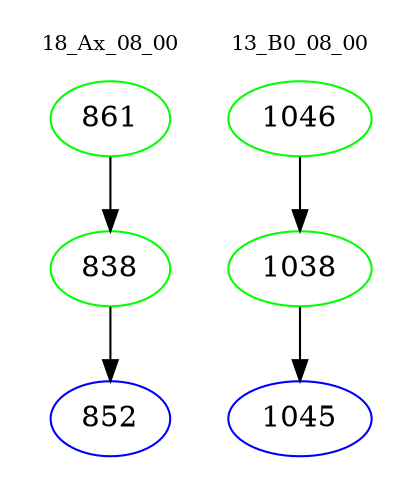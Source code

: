 digraph{
subgraph cluster_0 {
color = white
label = "18_Ax_08_00";
fontsize=10;
T0_861 [label="861", color="green"]
T0_861 -> T0_838 [color="black"]
T0_838 [label="838", color="green"]
T0_838 -> T0_852 [color="black"]
T0_852 [label="852", color="blue"]
}
subgraph cluster_1 {
color = white
label = "13_B0_08_00";
fontsize=10;
T1_1046 [label="1046", color="green"]
T1_1046 -> T1_1038 [color="black"]
T1_1038 [label="1038", color="green"]
T1_1038 -> T1_1045 [color="black"]
T1_1045 [label="1045", color="blue"]
}
}
